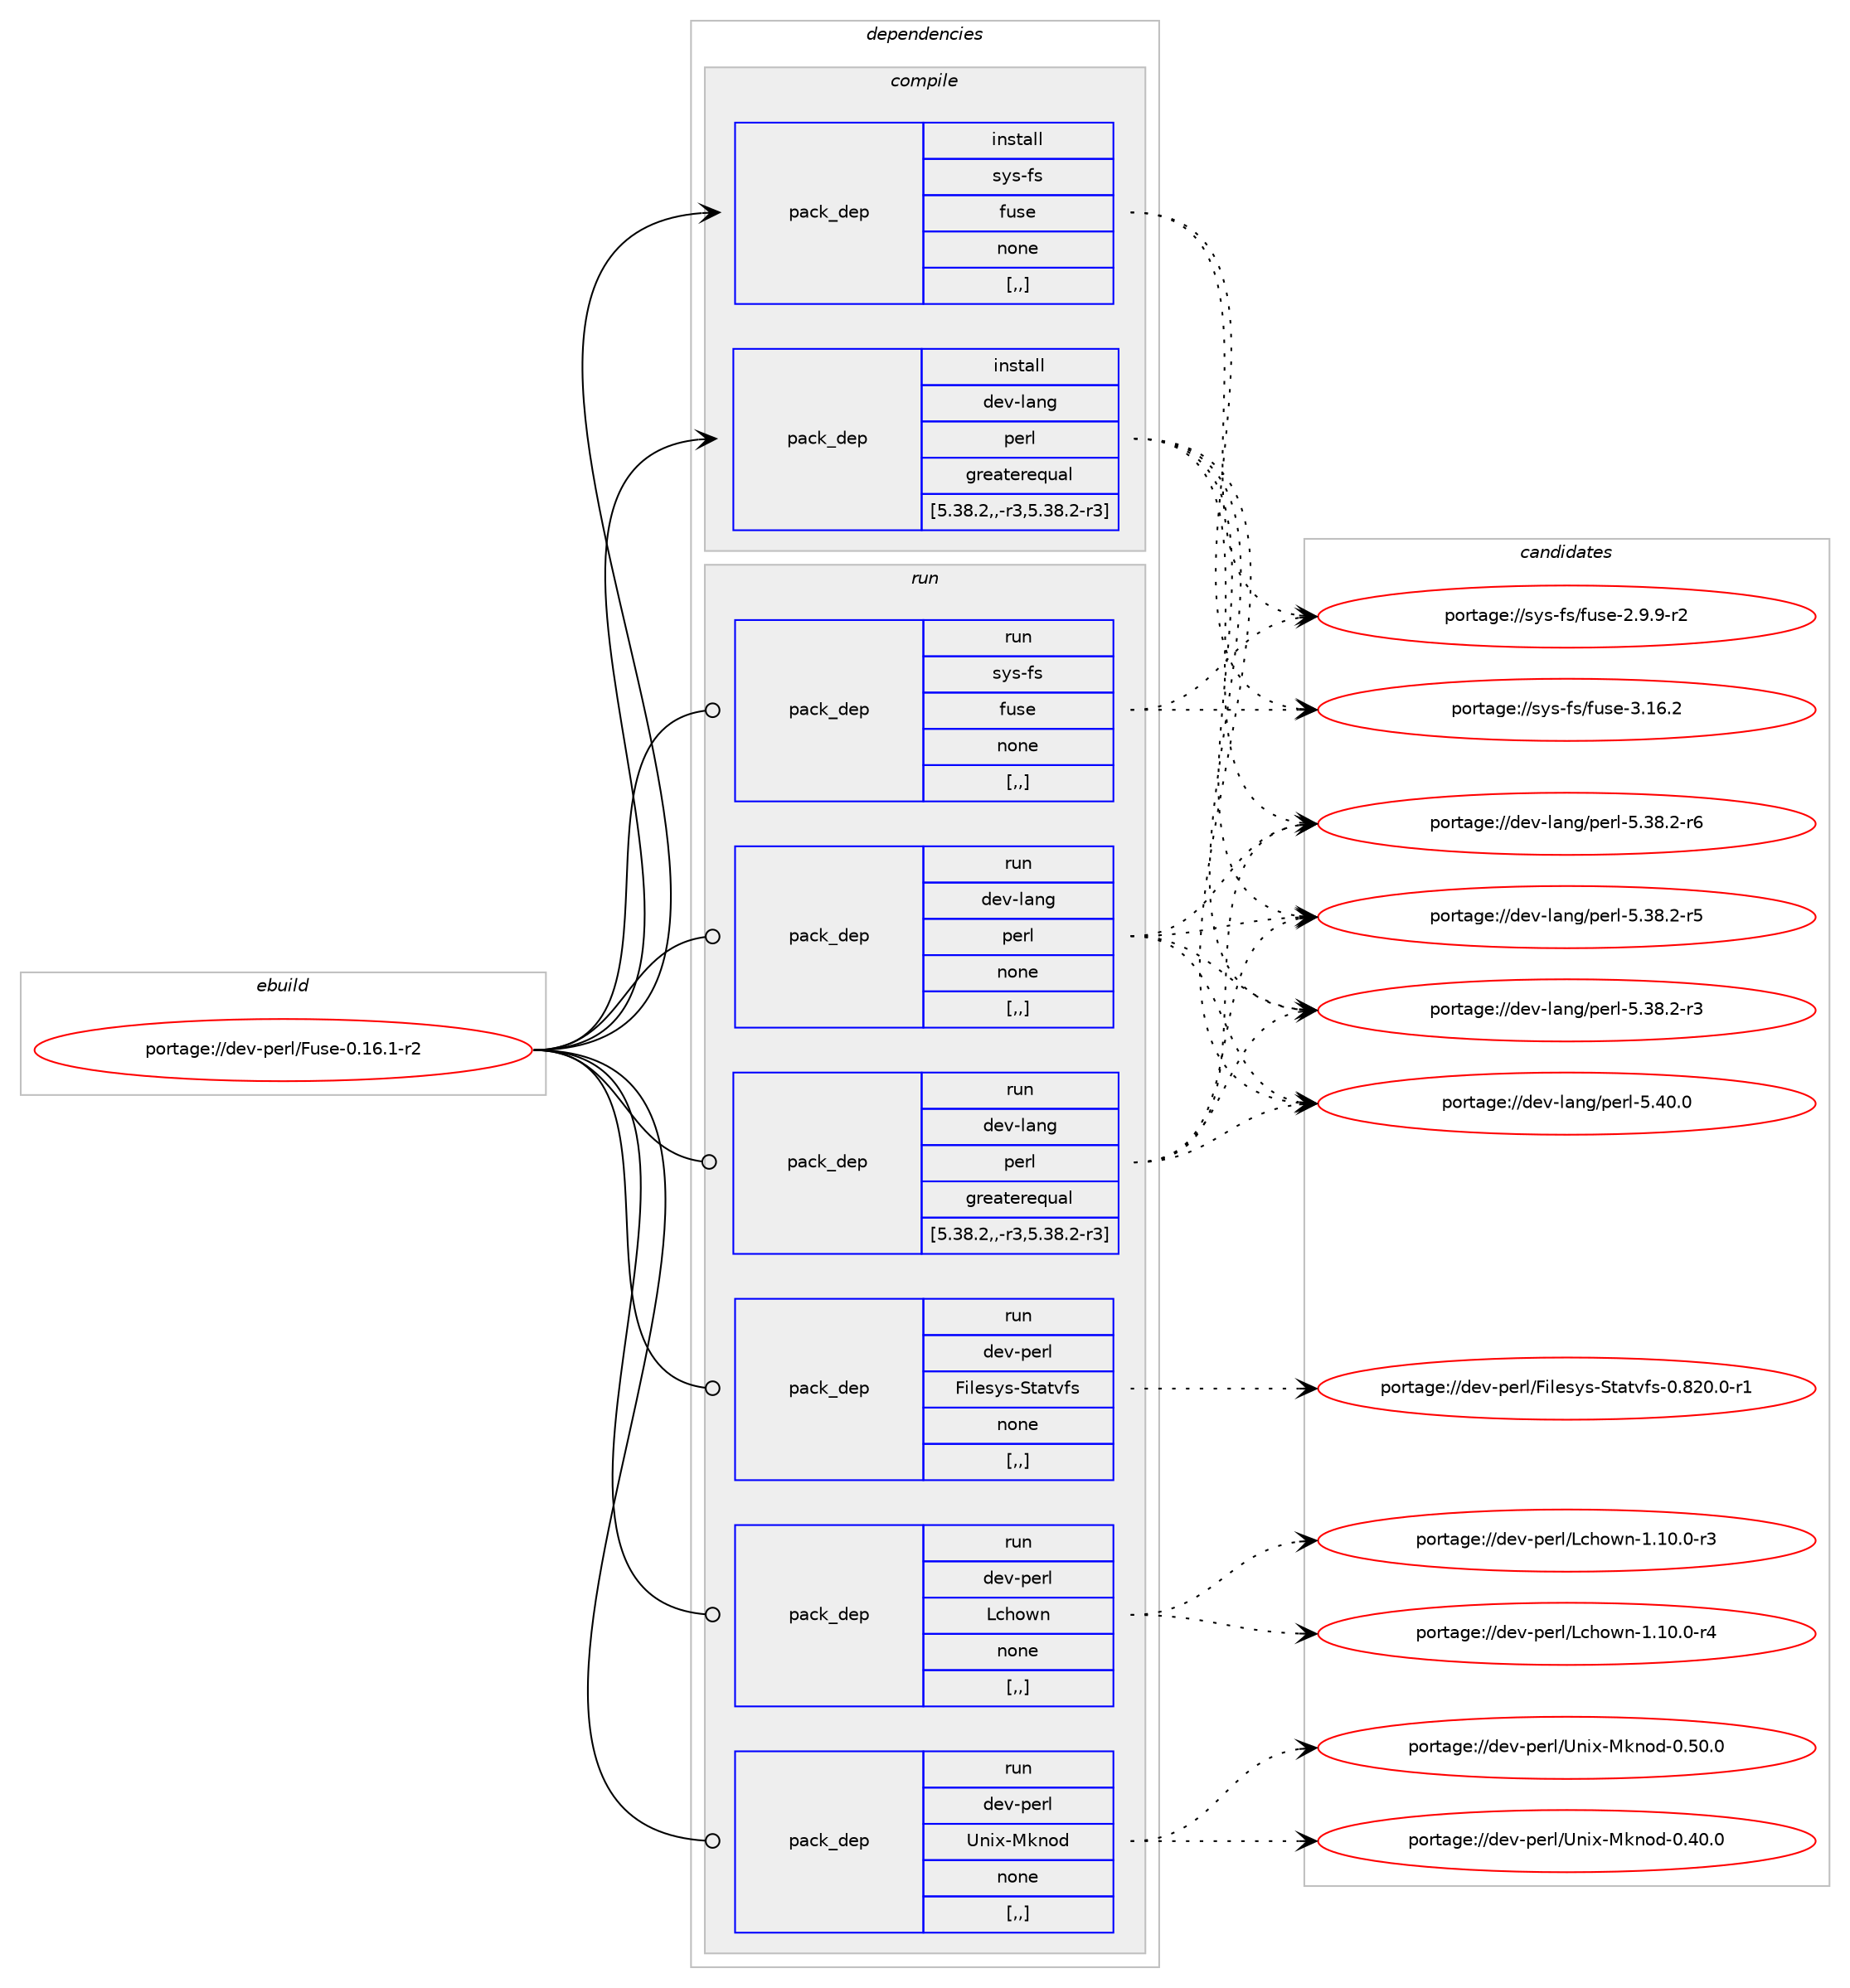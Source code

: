 digraph prolog {

# *************
# Graph options
# *************

newrank=true;
concentrate=true;
compound=true;
graph [rankdir=LR,fontname=Helvetica,fontsize=10,ranksep=1.5];#, ranksep=2.5, nodesep=0.2];
edge  [arrowhead=vee];
node  [fontname=Helvetica,fontsize=10];

# **********
# The ebuild
# **********

subgraph cluster_leftcol {
color=gray;
label=<<i>ebuild</i>>;
id [label="portage://dev-perl/Fuse-0.16.1-r2", color=red, width=4, href="../dev-perl/Fuse-0.16.1-r2.svg"];
}

# ****************
# The dependencies
# ****************

subgraph cluster_midcol {
color=gray;
label=<<i>dependencies</i>>;
subgraph cluster_compile {
fillcolor="#eeeeee";
style=filled;
label=<<i>compile</i>>;
subgraph pack99785 {
dependency130895 [label=<<TABLE BORDER="0" CELLBORDER="1" CELLSPACING="0" CELLPADDING="4" WIDTH="220"><TR><TD ROWSPAN="6" CELLPADDING="30">pack_dep</TD></TR><TR><TD WIDTH="110">install</TD></TR><TR><TD>dev-lang</TD></TR><TR><TD>perl</TD></TR><TR><TD>greaterequal</TD></TR><TR><TD>[5.38.2,,-r3,5.38.2-r3]</TD></TR></TABLE>>, shape=none, color=blue];
}
id:e -> dependency130895:w [weight=20,style="solid",arrowhead="vee"];
subgraph pack99786 {
dependency130896 [label=<<TABLE BORDER="0" CELLBORDER="1" CELLSPACING="0" CELLPADDING="4" WIDTH="220"><TR><TD ROWSPAN="6" CELLPADDING="30">pack_dep</TD></TR><TR><TD WIDTH="110">install</TD></TR><TR><TD>sys-fs</TD></TR><TR><TD>fuse</TD></TR><TR><TD>none</TD></TR><TR><TD>[,,]</TD></TR></TABLE>>, shape=none, color=blue];
}
id:e -> dependency130896:w [weight=20,style="solid",arrowhead="vee"];
}
subgraph cluster_compileandrun {
fillcolor="#eeeeee";
style=filled;
label=<<i>compile and run</i>>;
}
subgraph cluster_run {
fillcolor="#eeeeee";
style=filled;
label=<<i>run</i>>;
subgraph pack99787 {
dependency130897 [label=<<TABLE BORDER="0" CELLBORDER="1" CELLSPACING="0" CELLPADDING="4" WIDTH="220"><TR><TD ROWSPAN="6" CELLPADDING="30">pack_dep</TD></TR><TR><TD WIDTH="110">run</TD></TR><TR><TD>dev-lang</TD></TR><TR><TD>perl</TD></TR><TR><TD>greaterequal</TD></TR><TR><TD>[5.38.2,,-r3,5.38.2-r3]</TD></TR></TABLE>>, shape=none, color=blue];
}
id:e -> dependency130897:w [weight=20,style="solid",arrowhead="odot"];
subgraph pack99788 {
dependency130898 [label=<<TABLE BORDER="0" CELLBORDER="1" CELLSPACING="0" CELLPADDING="4" WIDTH="220"><TR><TD ROWSPAN="6" CELLPADDING="30">pack_dep</TD></TR><TR><TD WIDTH="110">run</TD></TR><TR><TD>dev-lang</TD></TR><TR><TD>perl</TD></TR><TR><TD>none</TD></TR><TR><TD>[,,]</TD></TR></TABLE>>, shape=none, color=blue];
}
id:e -> dependency130898:w [weight=20,style="solid",arrowhead="odot"];
subgraph pack99789 {
dependency130899 [label=<<TABLE BORDER="0" CELLBORDER="1" CELLSPACING="0" CELLPADDING="4" WIDTH="220"><TR><TD ROWSPAN="6" CELLPADDING="30">pack_dep</TD></TR><TR><TD WIDTH="110">run</TD></TR><TR><TD>dev-perl</TD></TR><TR><TD>Filesys-Statvfs</TD></TR><TR><TD>none</TD></TR><TR><TD>[,,]</TD></TR></TABLE>>, shape=none, color=blue];
}
id:e -> dependency130899:w [weight=20,style="solid",arrowhead="odot"];
subgraph pack99790 {
dependency130900 [label=<<TABLE BORDER="0" CELLBORDER="1" CELLSPACING="0" CELLPADDING="4" WIDTH="220"><TR><TD ROWSPAN="6" CELLPADDING="30">pack_dep</TD></TR><TR><TD WIDTH="110">run</TD></TR><TR><TD>dev-perl</TD></TR><TR><TD>Lchown</TD></TR><TR><TD>none</TD></TR><TR><TD>[,,]</TD></TR></TABLE>>, shape=none, color=blue];
}
id:e -> dependency130900:w [weight=20,style="solid",arrowhead="odot"];
subgraph pack99791 {
dependency130901 [label=<<TABLE BORDER="0" CELLBORDER="1" CELLSPACING="0" CELLPADDING="4" WIDTH="220"><TR><TD ROWSPAN="6" CELLPADDING="30">pack_dep</TD></TR><TR><TD WIDTH="110">run</TD></TR><TR><TD>dev-perl</TD></TR><TR><TD>Unix-Mknod</TD></TR><TR><TD>none</TD></TR><TR><TD>[,,]</TD></TR></TABLE>>, shape=none, color=blue];
}
id:e -> dependency130901:w [weight=20,style="solid",arrowhead="odot"];
subgraph pack99792 {
dependency130902 [label=<<TABLE BORDER="0" CELLBORDER="1" CELLSPACING="0" CELLPADDING="4" WIDTH="220"><TR><TD ROWSPAN="6" CELLPADDING="30">pack_dep</TD></TR><TR><TD WIDTH="110">run</TD></TR><TR><TD>sys-fs</TD></TR><TR><TD>fuse</TD></TR><TR><TD>none</TD></TR><TR><TD>[,,]</TD></TR></TABLE>>, shape=none, color=blue];
}
id:e -> dependency130902:w [weight=20,style="solid",arrowhead="odot"];
}
}

# **************
# The candidates
# **************

subgraph cluster_choices {
rank=same;
color=gray;
label=<<i>candidates</i>>;

subgraph choice99785 {
color=black;
nodesep=1;
choice10010111845108971101034711210111410845534652484648 [label="portage://dev-lang/perl-5.40.0", color=red, width=4,href="../dev-lang/perl-5.40.0.svg"];
choice100101118451089711010347112101114108455346515646504511454 [label="portage://dev-lang/perl-5.38.2-r6", color=red, width=4,href="../dev-lang/perl-5.38.2-r6.svg"];
choice100101118451089711010347112101114108455346515646504511453 [label="portage://dev-lang/perl-5.38.2-r5", color=red, width=4,href="../dev-lang/perl-5.38.2-r5.svg"];
choice100101118451089711010347112101114108455346515646504511451 [label="portage://dev-lang/perl-5.38.2-r3", color=red, width=4,href="../dev-lang/perl-5.38.2-r3.svg"];
dependency130895:e -> choice10010111845108971101034711210111410845534652484648:w [style=dotted,weight="100"];
dependency130895:e -> choice100101118451089711010347112101114108455346515646504511454:w [style=dotted,weight="100"];
dependency130895:e -> choice100101118451089711010347112101114108455346515646504511453:w [style=dotted,weight="100"];
dependency130895:e -> choice100101118451089711010347112101114108455346515646504511451:w [style=dotted,weight="100"];
}
subgraph choice99786 {
color=black;
nodesep=1;
choice115121115451021154710211711510145514649544650 [label="portage://sys-fs/fuse-3.16.2", color=red, width=4,href="../sys-fs/fuse-3.16.2.svg"];
choice11512111545102115471021171151014550465746574511450 [label="portage://sys-fs/fuse-2.9.9-r2", color=red, width=4,href="../sys-fs/fuse-2.9.9-r2.svg"];
dependency130896:e -> choice115121115451021154710211711510145514649544650:w [style=dotted,weight="100"];
dependency130896:e -> choice11512111545102115471021171151014550465746574511450:w [style=dotted,weight="100"];
}
subgraph choice99787 {
color=black;
nodesep=1;
choice10010111845108971101034711210111410845534652484648 [label="portage://dev-lang/perl-5.40.0", color=red, width=4,href="../dev-lang/perl-5.40.0.svg"];
choice100101118451089711010347112101114108455346515646504511454 [label="portage://dev-lang/perl-5.38.2-r6", color=red, width=4,href="../dev-lang/perl-5.38.2-r6.svg"];
choice100101118451089711010347112101114108455346515646504511453 [label="portage://dev-lang/perl-5.38.2-r5", color=red, width=4,href="../dev-lang/perl-5.38.2-r5.svg"];
choice100101118451089711010347112101114108455346515646504511451 [label="portage://dev-lang/perl-5.38.2-r3", color=red, width=4,href="../dev-lang/perl-5.38.2-r3.svg"];
dependency130897:e -> choice10010111845108971101034711210111410845534652484648:w [style=dotted,weight="100"];
dependency130897:e -> choice100101118451089711010347112101114108455346515646504511454:w [style=dotted,weight="100"];
dependency130897:e -> choice100101118451089711010347112101114108455346515646504511453:w [style=dotted,weight="100"];
dependency130897:e -> choice100101118451089711010347112101114108455346515646504511451:w [style=dotted,weight="100"];
}
subgraph choice99788 {
color=black;
nodesep=1;
choice10010111845108971101034711210111410845534652484648 [label="portage://dev-lang/perl-5.40.0", color=red, width=4,href="../dev-lang/perl-5.40.0.svg"];
choice100101118451089711010347112101114108455346515646504511454 [label="portage://dev-lang/perl-5.38.2-r6", color=red, width=4,href="../dev-lang/perl-5.38.2-r6.svg"];
choice100101118451089711010347112101114108455346515646504511453 [label="portage://dev-lang/perl-5.38.2-r5", color=red, width=4,href="../dev-lang/perl-5.38.2-r5.svg"];
choice100101118451089711010347112101114108455346515646504511451 [label="portage://dev-lang/perl-5.38.2-r3", color=red, width=4,href="../dev-lang/perl-5.38.2-r3.svg"];
dependency130898:e -> choice10010111845108971101034711210111410845534652484648:w [style=dotted,weight="100"];
dependency130898:e -> choice100101118451089711010347112101114108455346515646504511454:w [style=dotted,weight="100"];
dependency130898:e -> choice100101118451089711010347112101114108455346515646504511453:w [style=dotted,weight="100"];
dependency130898:e -> choice100101118451089711010347112101114108455346515646504511451:w [style=dotted,weight="100"];
}
subgraph choice99789 {
color=black;
nodesep=1;
choice10010111845112101114108477010510810111512111545831169711611810211545484656504846484511449 [label="portage://dev-perl/Filesys-Statvfs-0.820.0-r1", color=red, width=4,href="../dev-perl/Filesys-Statvfs-0.820.0-r1.svg"];
dependency130899:e -> choice10010111845112101114108477010510810111512111545831169711611810211545484656504846484511449:w [style=dotted,weight="100"];
}
subgraph choice99790 {
color=black;
nodesep=1;
choice10010111845112101114108477699104111119110454946494846484511452 [label="portage://dev-perl/Lchown-1.10.0-r4", color=red, width=4,href="../dev-perl/Lchown-1.10.0-r4.svg"];
choice10010111845112101114108477699104111119110454946494846484511451 [label="portage://dev-perl/Lchown-1.10.0-r3", color=red, width=4,href="../dev-perl/Lchown-1.10.0-r3.svg"];
dependency130900:e -> choice10010111845112101114108477699104111119110454946494846484511452:w [style=dotted,weight="100"];
dependency130900:e -> choice10010111845112101114108477699104111119110454946494846484511451:w [style=dotted,weight="100"];
}
subgraph choice99791 {
color=black;
nodesep=1;
choice100101118451121011141084785110105120457710711011110045484653484648 [label="portage://dev-perl/Unix-Mknod-0.50.0", color=red, width=4,href="../dev-perl/Unix-Mknod-0.50.0.svg"];
choice100101118451121011141084785110105120457710711011110045484652484648 [label="portage://dev-perl/Unix-Mknod-0.40.0", color=red, width=4,href="../dev-perl/Unix-Mknod-0.40.0.svg"];
dependency130901:e -> choice100101118451121011141084785110105120457710711011110045484653484648:w [style=dotted,weight="100"];
dependency130901:e -> choice100101118451121011141084785110105120457710711011110045484652484648:w [style=dotted,weight="100"];
}
subgraph choice99792 {
color=black;
nodesep=1;
choice115121115451021154710211711510145514649544650 [label="portage://sys-fs/fuse-3.16.2", color=red, width=4,href="../sys-fs/fuse-3.16.2.svg"];
choice11512111545102115471021171151014550465746574511450 [label="portage://sys-fs/fuse-2.9.9-r2", color=red, width=4,href="../sys-fs/fuse-2.9.9-r2.svg"];
dependency130902:e -> choice115121115451021154710211711510145514649544650:w [style=dotted,weight="100"];
dependency130902:e -> choice11512111545102115471021171151014550465746574511450:w [style=dotted,weight="100"];
}
}

}
